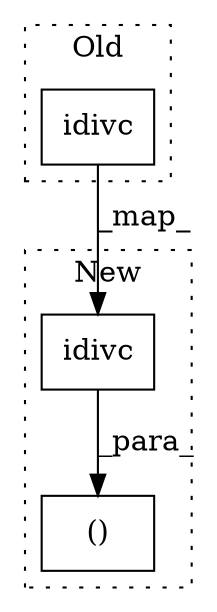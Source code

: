 digraph G {
subgraph cluster0 {
1 [label="idivc" a="32" s="4617,4666" l="6,1" shape="box"];
label = "Old";
style="dotted";
}
subgraph cluster1 {
2 [label="idivc" a="32" s="4721,4770" l="6,1" shape="box"];
3 [label="()" a="106" s="4716" l="123" shape="box"];
label = "New";
style="dotted";
}
1 -> 2 [label="_map_"];
2 -> 3 [label="_para_"];
}